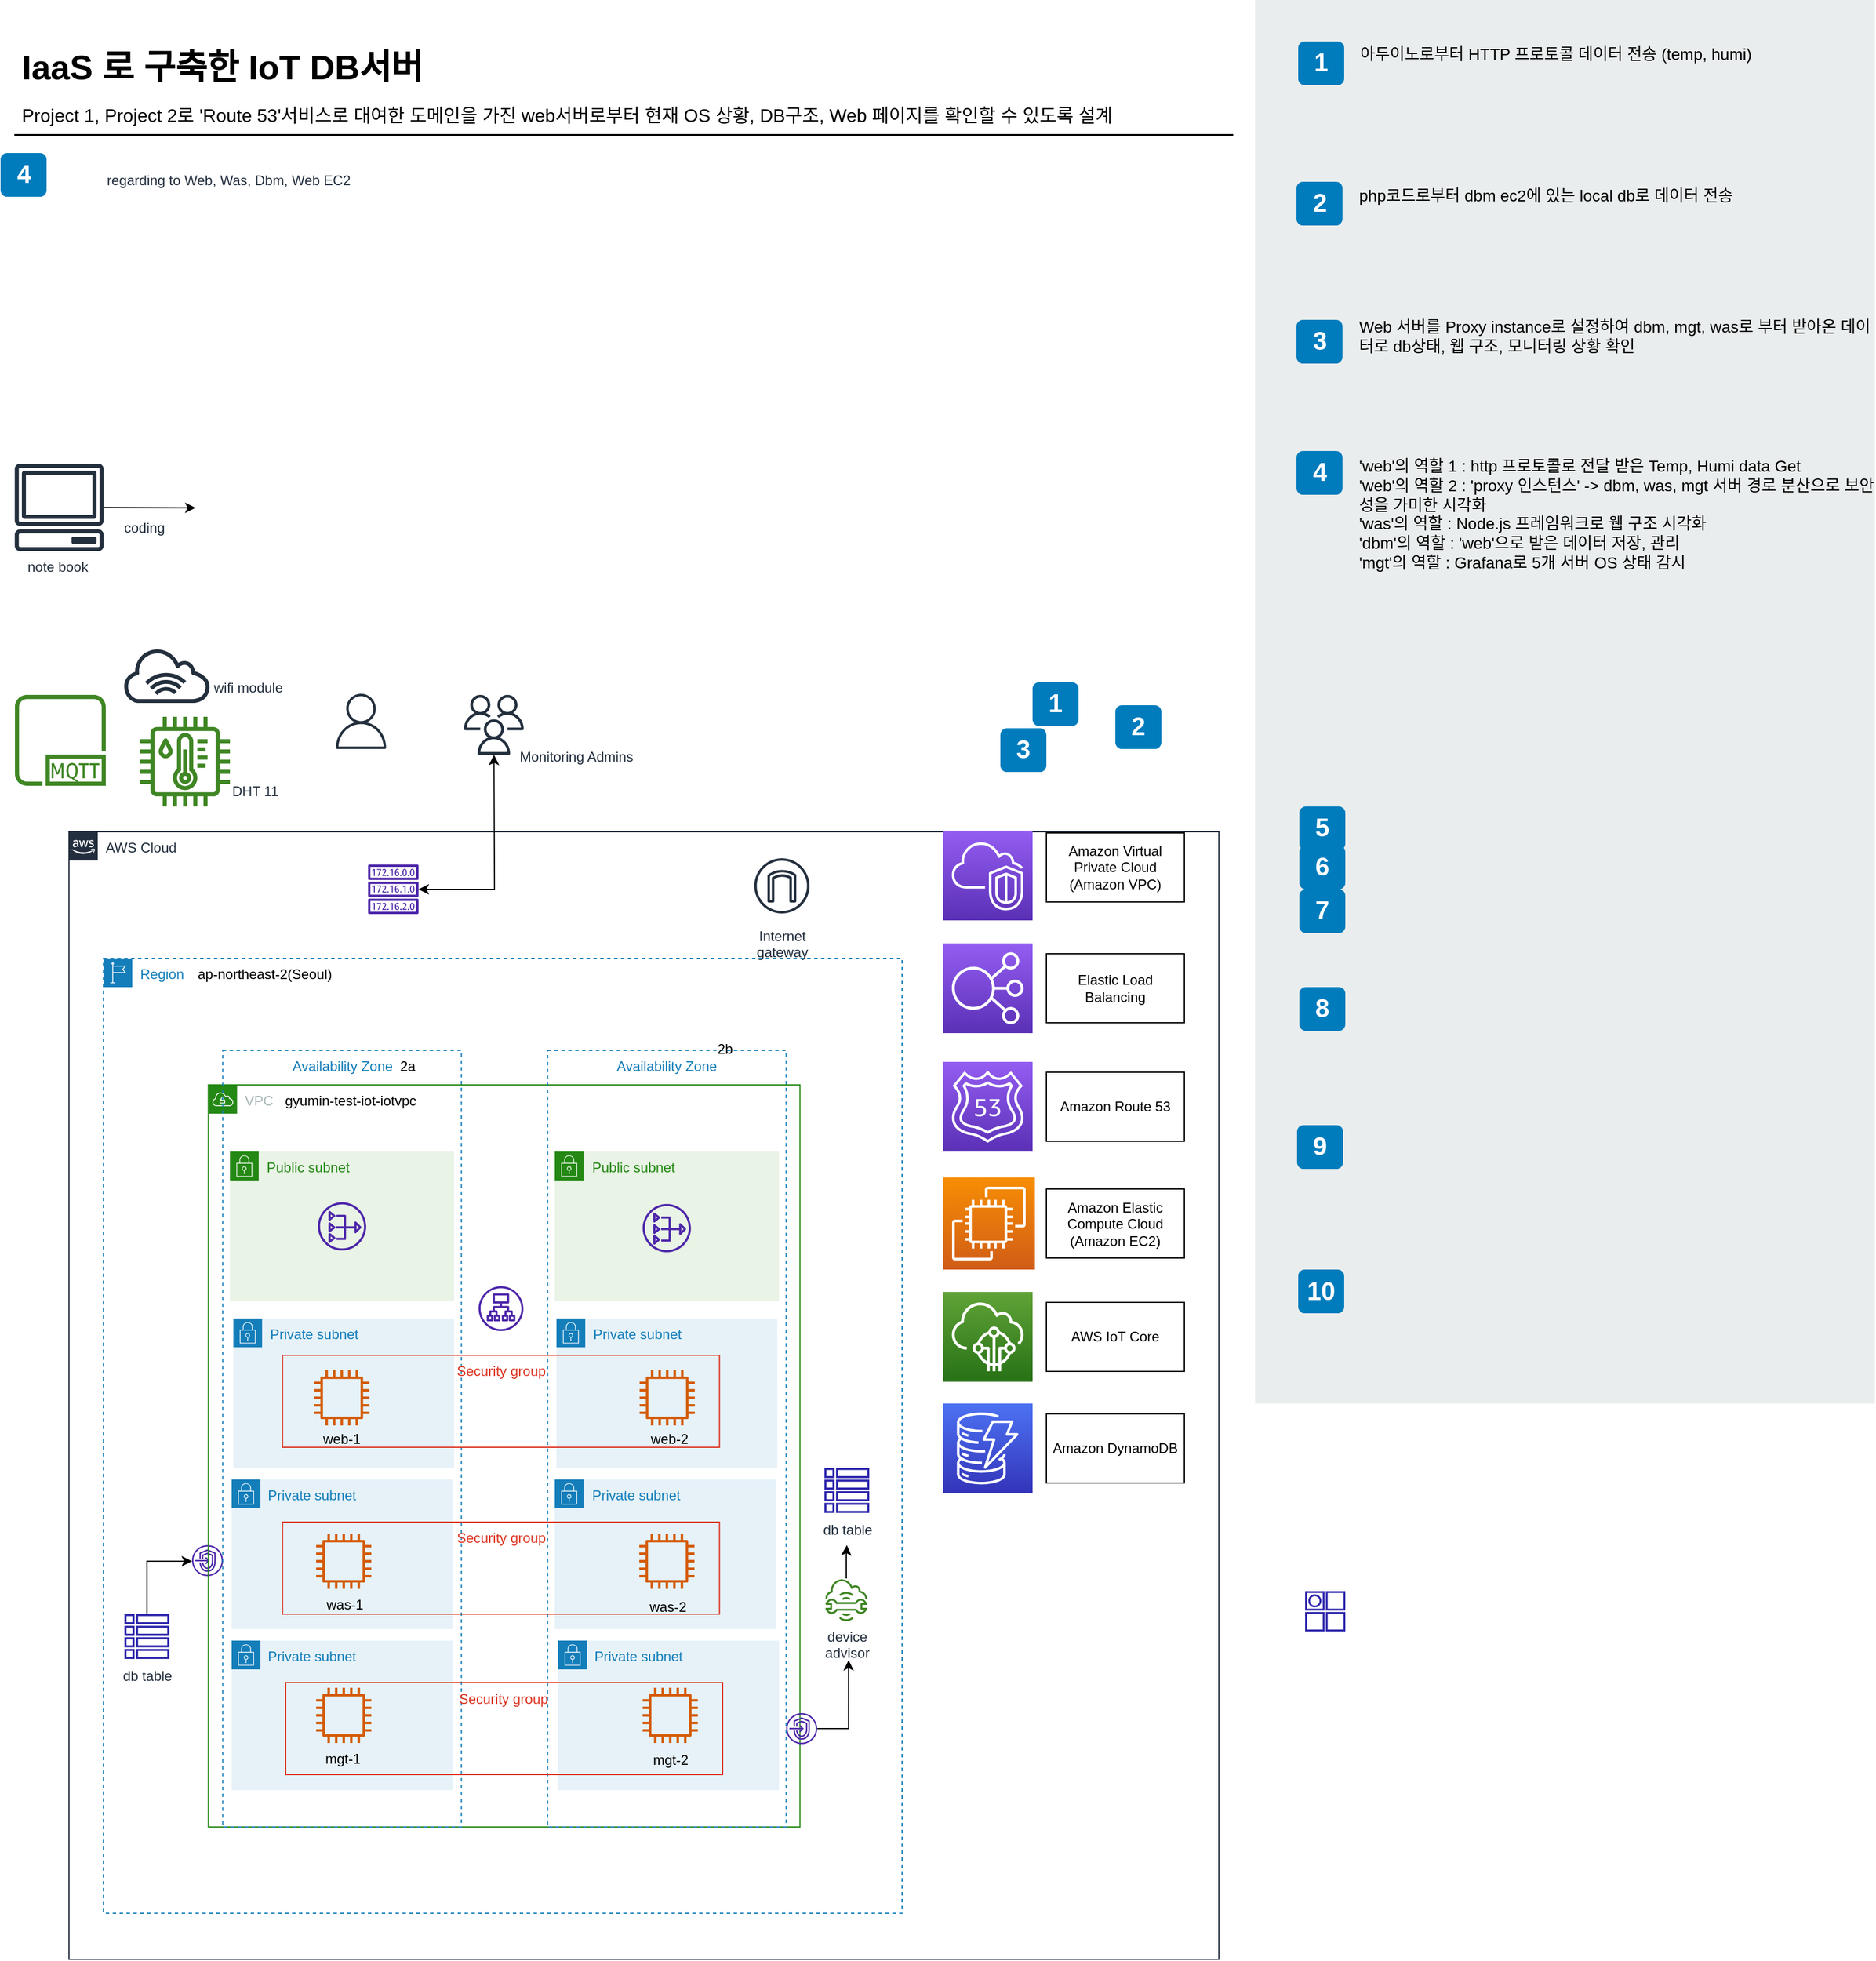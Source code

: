 <mxfile version="21.6.3" type="github">
  <diagram id="Ht1M8jgEwFfnCIfOTk4-" name="Page-1">
    <mxGraphModel dx="1674" dy="731" grid="1" gridSize="10" guides="1" tooltips="1" connect="1" arrows="1" fold="1" page="1" pageScale="1" pageWidth="1169" pageHeight="827" math="0" shadow="0">
      <root>
        <mxCell id="0" />
        <mxCell id="1" parent="0" />
        <mxCell id="-QjtrjUzRDEMRZ5MF8oH-9" value="1" style="rounded=1;whiteSpace=wrap;html=1;fillColor=#007CBD;strokeColor=none;fontColor=#FFFFFF;fontStyle=1;fontSize=22;" parent="1" vertex="1">
          <mxGeometry x="938" y="620" width="40" height="38" as="geometry" />
        </mxCell>
        <mxCell id="-QjtrjUzRDEMRZ5MF8oH-47" value="IaaS 로 구축한 IoT DB서버" style="text;html=1;resizable=0;points=[];autosize=1;align=left;verticalAlign=top;spacingTop=-4;fontSize=30;fontStyle=1" parent="1" vertex="1">
          <mxGeometry x="56.5" y="64.5" width="390" height="40" as="geometry" />
        </mxCell>
        <mxCell id="-QjtrjUzRDEMRZ5MF8oH-48" value="Project 1, Project 2로 &#39;Route 53&#39;서비스로 대여한 도메인을 가진 web서버로부터 현재 OS 상황, DB구조, Web 페이지를 확인할 수 있도록 설계" style="text;html=1;resizable=0;points=[];autosize=1;align=left;verticalAlign=top;spacingTop=-4;fontSize=16;" parent="1" vertex="1">
          <mxGeometry x="56.5" y="114.5" width="1020" height="30" as="geometry" />
        </mxCell>
        <mxCell id="SCVMTBWpLvtzJIhz15lM-1" value="" style="line;strokeWidth=2;html=1;fontSize=14;" parent="1" vertex="1">
          <mxGeometry x="52.5" y="139.5" width="1060" height="10" as="geometry" />
        </mxCell>
        <mxCell id="7OVz4w7n9kzEPWy-4BBC-3" value="" style="rounded=0;whiteSpace=wrap;html=1;fillColor=#EAEDED;fontSize=22;fontColor=#FFFFFF;strokeColor=none;labelBackgroundColor=none;" parent="1" vertex="1">
          <mxGeometry x="1131.5" y="27" width="539" height="1220" as="geometry" />
        </mxCell>
        <mxCell id="7OVz4w7n9kzEPWy-4BBC-4" value="1" style="rounded=1;whiteSpace=wrap;html=1;fillColor=#007CBD;strokeColor=none;fontColor=#FFFFFF;fontStyle=1;fontSize=22;labelBackgroundColor=none;" parent="1" vertex="1">
          <mxGeometry x="1169" y="63" width="40" height="38" as="geometry" />
        </mxCell>
        <mxCell id="7OVz4w7n9kzEPWy-4BBC-5" value="2" style="rounded=1;whiteSpace=wrap;html=1;fillColor=#007CBD;strokeColor=none;fontColor=#FFFFFF;fontStyle=1;fontSize=22;labelBackgroundColor=none;" parent="1" vertex="1">
          <mxGeometry x="1167.5" y="185" width="40" height="38" as="geometry" />
        </mxCell>
        <mxCell id="7OVz4w7n9kzEPWy-4BBC-6" value="3" style="rounded=1;whiteSpace=wrap;html=1;fillColor=#007CBD;strokeColor=none;fontColor=#FFFFFF;fontStyle=1;fontSize=22;labelBackgroundColor=none;" parent="1" vertex="1">
          <mxGeometry x="1167.5" y="305" width="40" height="38" as="geometry" />
        </mxCell>
        <mxCell id="7OVz4w7n9kzEPWy-4BBC-7" value="4" style="rounded=1;whiteSpace=wrap;html=1;fillColor=#007CBD;strokeColor=none;fontColor=#FFFFFF;fontStyle=1;fontSize=22;labelBackgroundColor=none;" parent="1" vertex="1">
          <mxGeometry x="1167.5" y="419" width="40" height="38" as="geometry" />
        </mxCell>
        <mxCell id="7OVz4w7n9kzEPWy-4BBC-8" value="5" style="rounded=1;whiteSpace=wrap;html=1;fillColor=#007CBD;strokeColor=none;fontColor=#FFFFFF;fontStyle=1;fontSize=22;labelBackgroundColor=none;" parent="1" vertex="1">
          <mxGeometry x="1170" y="728" width="40" height="38" as="geometry" />
        </mxCell>
        <mxCell id="7OVz4w7n9kzEPWy-4BBC-9" value="6" style="rounded=1;whiteSpace=wrap;html=1;fillColor=#007CBD;strokeColor=none;fontColor=#FFFFFF;fontStyle=1;fontSize=22;labelBackgroundColor=none;" parent="1" vertex="1">
          <mxGeometry x="1170" y="762" width="40" height="38" as="geometry" />
        </mxCell>
        <mxCell id="7OVz4w7n9kzEPWy-4BBC-10" value="7" style="rounded=1;whiteSpace=wrap;html=1;fillColor=#007CBD;strokeColor=none;fontColor=#FFFFFF;fontStyle=1;fontSize=22;labelBackgroundColor=none;" parent="1" vertex="1">
          <mxGeometry x="1170" y="800" width="40" height="38" as="geometry" />
        </mxCell>
        <mxCell id="7OVz4w7n9kzEPWy-4BBC-11" value="8" style="rounded=1;whiteSpace=wrap;html=1;fillColor=#007CBD;strokeColor=none;fontColor=#FFFFFF;fontStyle=1;fontSize=22;labelBackgroundColor=none;" parent="1" vertex="1">
          <mxGeometry x="1170" y="885" width="40" height="38" as="geometry" />
        </mxCell>
        <mxCell id="7OVz4w7n9kzEPWy-4BBC-12" value="9" style="rounded=1;whiteSpace=wrap;html=1;fillColor=#007CBD;strokeColor=none;fontColor=#FFFFFF;fontStyle=1;fontSize=22;labelBackgroundColor=none;" parent="1" vertex="1">
          <mxGeometry x="1168" y="1005" width="40" height="38" as="geometry" />
        </mxCell>
        <mxCell id="7OVz4w7n9kzEPWy-4BBC-13" value="&lt;span&gt;아두이노로부터 HTTP 프로토콜 데이터 전송 (temp, humi)&lt;/span&gt;" style="text;html=1;align=left;verticalAlign=top;spacingTop=-4;fontSize=14;labelBackgroundColor=none;whiteSpace=wrap;" parent="1" vertex="1">
          <mxGeometry x="1220.5" y="62.5" width="449" height="118" as="geometry" />
        </mxCell>
        <mxCell id="7OVz4w7n9kzEPWy-4BBC-14" value="php코드로부터 dbm ec2에 있는 local db로 데이터 전송" style="text;html=1;align=left;verticalAlign=top;spacingTop=-4;fontSize=14;labelBackgroundColor=none;whiteSpace=wrap;" parent="1" vertex="1">
          <mxGeometry x="1219.5" y="185.5" width="450" height="115" as="geometry" />
        </mxCell>
        <mxCell id="7OVz4w7n9kzEPWy-4BBC-22" value="10" style="rounded=1;whiteSpace=wrap;html=1;fillColor=#007CBD;strokeColor=none;fontColor=#FFFFFF;fontStyle=1;fontSize=22;labelBackgroundColor=none;" parent="1" vertex="1">
          <mxGeometry x="1169" y="1130.5" width="40" height="38" as="geometry" />
        </mxCell>
        <mxCell id="RZCS8msr2GIvvRPchReN-9" value="" style="sketch=0;outlineConnect=0;fontColor=#232F3E;gradientColor=none;fillColor=#232F3D;strokeColor=none;dashed=0;verticalLabelPosition=bottom;verticalAlign=top;align=center;html=1;fontSize=12;fontStyle=0;aspect=fixed;pointerEvents=1;shape=mxgraph.aws4.internet_alt1;" parent="1" vertex="1">
          <mxGeometry x="146.13" y="590" width="78" height="48" as="geometry" />
        </mxCell>
        <mxCell id="RZCS8msr2GIvvRPchReN-13" value="" style="sketch=0;outlineConnect=0;fontColor=#232F3E;gradientColor=none;fillColor=#232F3D;strokeColor=none;dashed=0;verticalLabelPosition=bottom;verticalAlign=top;align=center;html=1;fontSize=12;fontStyle=0;aspect=fixed;pointerEvents=1;shape=mxgraph.aws4.client;" parent="1" vertex="1">
          <mxGeometry x="52.5" y="430" width="78" height="76" as="geometry" />
        </mxCell>
        <mxCell id="RZCS8msr2GIvvRPchReN-23" value="&lt;div style=&quot;text-align: center;&quot;&gt;&lt;span style=&quot;background-color: initial;&quot;&gt;&lt;font color=&quot;#232f3e&quot;&gt;wifi module&lt;/font&gt;&lt;/span&gt;&lt;/div&gt;" style="text;whiteSpace=wrap;html=1;" parent="1" vertex="1">
          <mxGeometry x="224.13" y="611" width="67.75" height="27" as="geometry" />
        </mxCell>
        <mxCell id="RZCS8msr2GIvvRPchReN-25" value="&lt;div style=&quot;text-align: center;&quot;&gt;&lt;span style=&quot;background-color: initial;&quot;&gt;&lt;font color=&quot;#232f3e&quot;&gt;note book&lt;/font&gt;&lt;/span&gt;&lt;/div&gt;" style="text;whiteSpace=wrap;html=1;" parent="1" vertex="1">
          <mxGeometry x="62.02" y="506" width="60.55" height="27" as="geometry" />
        </mxCell>
        <mxCell id="RZCS8msr2GIvvRPchReN-26" value="" style="endArrow=classic;html=1;rounded=0;" parent="1" source="RZCS8msr2GIvvRPchReN-13" edge="1">
          <mxGeometry width="50" height="50" relative="1" as="geometry">
            <mxPoint x="94.5" y="464.5" as="sourcePoint" />
            <mxPoint x="210" y="468.413" as="targetPoint" />
          </mxGeometry>
        </mxCell>
        <mxCell id="RZCS8msr2GIvvRPchReN-27" value="&lt;div style=&quot;text-align: center;&quot;&gt;&lt;font color=&quot;#232f3e&quot;&gt;coding&lt;/font&gt;&lt;/div&gt;" style="text;whiteSpace=wrap;html=1;" parent="1" vertex="1">
          <mxGeometry x="146.13" y="472" width="43.5" height="27" as="geometry" />
        </mxCell>
        <mxCell id="RZCS8msr2GIvvRPchReN-28" value="&lt;div style=&quot;text-align: center;&quot;&gt;&lt;span style=&quot;background-color: initial;&quot;&gt;&lt;font color=&quot;#232f3e&quot;&gt;DHT 11&lt;/font&gt;&lt;/span&gt;&lt;/div&gt;" style="text;whiteSpace=wrap;html=1;" parent="1" vertex="1">
          <mxGeometry x="240" y="701" width="51.25" height="27" as="geometry" />
        </mxCell>
        <mxCell id="RZCS8msr2GIvvRPchReN-135" value="Web 서버를 Proxy instance로 설정하여 dbm, mgt, was로 부터 받아온 데이터로 db상태, 웹 구조, 모니터링 상황 확인" style="text;html=1;align=left;verticalAlign=top;spacingTop=-4;fontSize=14;labelBackgroundColor=none;whiteSpace=wrap;" parent="1" vertex="1">
          <mxGeometry x="1219.5" y="300" width="450" height="115" as="geometry" />
        </mxCell>
        <mxCell id="RZCS8msr2GIvvRPchReN-136" value="4" style="rounded=1;whiteSpace=wrap;html=1;fillColor=#007CBD;strokeColor=none;fontColor=#FFFFFF;fontStyle=1;fontSize=22;labelBackgroundColor=none;" parent="1" vertex="1">
          <mxGeometry x="40.5" y="160" width="40" height="38" as="geometry" />
        </mxCell>
        <mxCell id="RZCS8msr2GIvvRPchReN-138" value="" style="shape=image;html=1;verticalAlign=top;verticalLabelPosition=bottom;labelBackgroundColor=#ffffff;imageAspect=0;aspect=fixed;image=https://cdn0.iconfinder.com/data/icons/software-engineering-and-video-gaming/512/87_notepad_report_card_result_presentation-128.png" parent="1" vertex="1">
          <mxGeometry x="81.5" y="160" width="49" height="49" as="geometry" />
        </mxCell>
        <mxCell id="RZCS8msr2GIvvRPchReN-139" value="&lt;div style=&quot;text-align: center;&quot;&gt;&lt;font color=&quot;#232f3e&quot;&gt;regarding to Web, Was, Dbm, Web EC2&lt;/font&gt;&lt;/div&gt;" style="text;whiteSpace=wrap;html=1;" parent="1" vertex="1">
          <mxGeometry x="130.5" y="169.5" width="219.5" height="30" as="geometry" />
        </mxCell>
        <mxCell id="RZCS8msr2GIvvRPchReN-140" value="&#39;web&#39;의 역할 1 : http 프로토콜로 전달 받은 Temp, Humi data Get&lt;br&gt;&#39;web&#39;의 역할 2 : &#39;proxy 인스턴스&#39; -&amp;gt; dbm, was, mgt 서버 경로 분산으로 보안성을 가미한 시각화&lt;br&gt;&#39;was&#39;의 역할 : Node.js 프레임워크로 웹 구조 시각화&lt;br&gt;&#39;dbm&#39;의 역할 : &#39;web&#39;으로 받은 데이터 저장, 관리&lt;br&gt;&#39;mgt&#39;의 역할 : Grafana로 5개 서버 OS 상태 감시" style="text;html=1;align=left;verticalAlign=top;spacingTop=-4;fontSize=14;labelBackgroundColor=none;whiteSpace=wrap;" parent="1" vertex="1">
          <mxGeometry x="1219.5" y="421" width="450" height="115" as="geometry" />
        </mxCell>
        <mxCell id="RZCS8msr2GIvvRPchReN-143" value="AWS Cloud" style="points=[[0,0],[0.25,0],[0.5,0],[0.75,0],[1,0],[1,0.25],[1,0.5],[1,0.75],[1,1],[0.75,1],[0.5,1],[0.25,1],[0,1],[0,0.75],[0,0.5],[0,0.25]];outlineConnect=0;gradientColor=none;html=1;whiteSpace=wrap;fontSize=12;fontStyle=0;container=1;pointerEvents=0;collapsible=0;recursiveResize=0;shape=mxgraph.aws4.group;grIcon=mxgraph.aws4.group_aws_cloud_alt;strokeColor=#232F3E;fillColor=none;verticalAlign=top;align=left;spacingLeft=30;fontColor=#232F3E;dashed=0;" parent="1" vertex="1">
          <mxGeometry x="100" y="750" width="1000" height="980" as="geometry" />
        </mxCell>
        <mxCell id="RZCS8msr2GIvvRPchReN-144" value="Region" style="points=[[0,0],[0.25,0],[0.5,0],[0.75,0],[1,0],[1,0.25],[1,0.5],[1,0.75],[1,1],[0.75,1],[0.5,1],[0.25,1],[0,1],[0,0.75],[0,0.5],[0,0.25]];outlineConnect=0;gradientColor=none;html=1;whiteSpace=wrap;fontSize=12;fontStyle=0;container=1;pointerEvents=0;collapsible=0;recursiveResize=0;shape=mxgraph.aws4.group;grIcon=mxgraph.aws4.group_region;strokeColor=#147EBA;fillColor=none;verticalAlign=top;align=left;spacingLeft=30;fontColor=#147EBA;dashed=1;" parent="RZCS8msr2GIvvRPchReN-143" vertex="1">
          <mxGeometry x="30" y="110" width="694.5" height="830" as="geometry" />
        </mxCell>
        <mxCell id="RZCS8msr2GIvvRPchReN-195" value="&lt;div style=&quot;text-align: center;&quot;&gt;ap-northeast-2(Seoul)&lt;/div&gt;" style="text;whiteSpace=wrap;html=1;" parent="RZCS8msr2GIvvRPchReN-144" vertex="1">
          <mxGeometry x="80" width="120" height="27" as="geometry" />
        </mxCell>
        <mxCell id="6GPPdsSxO4ECFvlowUeQ-35" style="edgeStyle=orthogonalEdgeStyle;rounded=0;orthogonalLoop=1;jettySize=auto;html=1;" edge="1" parent="RZCS8msr2GIvvRPchReN-144" source="6GPPdsSxO4ECFvlowUeQ-12" target="6GPPdsSxO4ECFvlowUeQ-34">
          <mxGeometry relative="1" as="geometry">
            <Array as="points">
              <mxPoint x="38" y="524" />
            </Array>
          </mxGeometry>
        </mxCell>
        <mxCell id="6GPPdsSxO4ECFvlowUeQ-12" value="" style="sketch=0;outlineConnect=0;fontColor=#232F3E;gradientColor=none;fillColor=#2E27AD;strokeColor=none;dashed=0;verticalLabelPosition=bottom;verticalAlign=top;align=center;html=1;fontSize=12;fontStyle=0;aspect=fixed;pointerEvents=1;shape=mxgraph.aws4.table;" vertex="1" parent="RZCS8msr2GIvvRPchReN-144">
          <mxGeometry x="18.25" y="570" width="39" height="39" as="geometry" />
        </mxCell>
        <mxCell id="6GPPdsSxO4ECFvlowUeQ-21" value="&lt;div style=&quot;text-align: center;&quot;&gt;&lt;font color=&quot;#232f3e&quot;&gt;db table&lt;/font&gt;&lt;/div&gt;" style="text;whiteSpace=wrap;html=1;" vertex="1" parent="RZCS8msr2GIvvRPchReN-144">
          <mxGeometry x="15" y="610" width="45.5" height="27" as="geometry" />
        </mxCell>
        <mxCell id="6GPPdsSxO4ECFvlowUeQ-25" value="" style="sketch=0;outlineConnect=0;fontColor=#232F3E;gradientColor=none;fillColor=#2E27AD;strokeColor=none;dashed=0;verticalLabelPosition=bottom;verticalAlign=top;align=center;html=1;fontSize=12;fontStyle=0;aspect=fixed;pointerEvents=1;shape=mxgraph.aws4.table;" vertex="1" parent="RZCS8msr2GIvvRPchReN-144">
          <mxGeometry x="627" y="443" width="39" height="39" as="geometry" />
        </mxCell>
        <mxCell id="6GPPdsSxO4ECFvlowUeQ-26" value="&lt;div style=&quot;text-align: center;&quot;&gt;&lt;font color=&quot;#232f3e&quot;&gt;db table&lt;/font&gt;&lt;/div&gt;" style="text;whiteSpace=wrap;html=1;" vertex="1" parent="RZCS8msr2GIvvRPchReN-144">
          <mxGeometry x="623.75" y="483" width="45.5" height="27" as="geometry" />
        </mxCell>
        <mxCell id="6GPPdsSxO4ECFvlowUeQ-33" style="edgeStyle=orthogonalEdgeStyle;rounded=0;orthogonalLoop=1;jettySize=auto;html=1;entryX=0.5;entryY=1;entryDx=0;entryDy=0;" edge="1" parent="RZCS8msr2GIvvRPchReN-144" source="6GPPdsSxO4ECFvlowUeQ-28" target="6GPPdsSxO4ECFvlowUeQ-26">
          <mxGeometry relative="1" as="geometry" />
        </mxCell>
        <mxCell id="6GPPdsSxO4ECFvlowUeQ-28" value="" style="sketch=0;outlineConnect=0;fontColor=#232F3E;gradientColor=none;fillColor=#3F8624;strokeColor=none;dashed=0;verticalLabelPosition=bottom;verticalAlign=top;align=center;html=1;fontSize=12;fontStyle=0;aspect=fixed;pointerEvents=1;shape=mxgraph.aws4.iot_core_device_advisor;" vertex="1" parent="RZCS8msr2GIvvRPchReN-144">
          <mxGeometry x="627.72" y="539" width="36.53" height="37" as="geometry" />
        </mxCell>
        <mxCell id="6GPPdsSxO4ECFvlowUeQ-29" value="&lt;div style=&quot;text-align: center;&quot;&gt;&lt;font color=&quot;#232f3e&quot;&gt;device advisor&lt;/font&gt;&lt;/div&gt;" style="text;whiteSpace=wrap;html=1;" vertex="1" parent="RZCS8msr2GIvvRPchReN-144">
          <mxGeometry x="622.99" y="576" width="45.5" height="27" as="geometry" />
        </mxCell>
        <mxCell id="6GPPdsSxO4ECFvlowUeQ-32" style="edgeStyle=orthogonalEdgeStyle;rounded=0;orthogonalLoop=1;jettySize=auto;html=1;entryX=0.55;entryY=1.259;entryDx=0;entryDy=0;entryPerimeter=0;" edge="1" parent="RZCS8msr2GIvvRPchReN-144" source="RZCS8msr2GIvvRPchReN-163" target="6GPPdsSxO4ECFvlowUeQ-29">
          <mxGeometry relative="1" as="geometry" />
        </mxCell>
        <mxCell id="6GPPdsSxO4ECFvlowUeQ-34" value="" style="sketch=0;outlineConnect=0;fontColor=#232F3E;gradientColor=none;fillColor=#4D27AA;strokeColor=none;dashed=0;verticalLabelPosition=bottom;verticalAlign=top;align=center;html=1;fontSize=12;fontStyle=0;aspect=fixed;pointerEvents=1;shape=mxgraph.aws4.endpoints;" vertex="1" parent="RZCS8msr2GIvvRPchReN-144">
          <mxGeometry x="77" y="510" width="27" height="27" as="geometry" />
        </mxCell>
        <mxCell id="RZCS8msr2GIvvRPchReN-150" value="VPC" style="points=[[0,0],[0.25,0],[0.5,0],[0.75,0],[1,0],[1,0.25],[1,0.5],[1,0.75],[1,1],[0.75,1],[0.5,1],[0.25,1],[0,1],[0,0.75],[0,0.5],[0,0.25]];outlineConnect=0;gradientColor=none;html=1;whiteSpace=wrap;fontSize=12;fontStyle=0;container=1;pointerEvents=0;collapsible=0;recursiveResize=0;shape=mxgraph.aws4.group;grIcon=mxgraph.aws4.group_vpc;strokeColor=#248814;fillColor=none;verticalAlign=top;align=left;spacingLeft=30;fontColor=#AAB7B8;dashed=0;" parent="RZCS8msr2GIvvRPchReN-144" vertex="1">
          <mxGeometry x="91.22" y="110" width="514.5" height="645" as="geometry" />
        </mxCell>
        <mxCell id="RZCS8msr2GIvvRPchReN-146" value="Availability Zone" style="fillColor=none;strokeColor=#147EBA;dashed=1;verticalAlign=top;fontStyle=0;fontColor=#147EBA;whiteSpace=wrap;html=1;" parent="RZCS8msr2GIvvRPchReN-150" vertex="1">
          <mxGeometry x="12.51" y="-30" width="207.5" height="675" as="geometry" />
        </mxCell>
        <mxCell id="RZCS8msr2GIvvRPchReN-147" value="Public subnet" style="points=[[0,0],[0.25,0],[0.5,0],[0.75,0],[1,0],[1,0.25],[1,0.5],[1,0.75],[1,1],[0.75,1],[0.5,1],[0.25,1],[0,1],[0,0.75],[0,0.5],[0,0.25]];outlineConnect=0;gradientColor=none;html=1;whiteSpace=wrap;fontSize=12;fontStyle=0;container=1;pointerEvents=0;collapsible=0;recursiveResize=0;shape=mxgraph.aws4.group;grIcon=mxgraph.aws4.group_security_group;grStroke=0;strokeColor=#248814;fillColor=#E9F3E6;verticalAlign=top;align=left;spacingLeft=30;fontColor=#248814;dashed=0;" parent="RZCS8msr2GIvvRPchReN-150" vertex="1">
          <mxGeometry x="18.79" y="58" width="194.93" height="130" as="geometry" />
        </mxCell>
        <mxCell id="RZCS8msr2GIvvRPchReN-151" value="" style="sketch=0;outlineConnect=0;fontColor=#232F3E;gradientColor=none;fillColor=#4D27AA;strokeColor=none;dashed=0;verticalLabelPosition=bottom;verticalAlign=top;align=center;html=1;fontSize=12;fontStyle=0;aspect=fixed;pointerEvents=1;shape=mxgraph.aws4.nat_gateway;" parent="RZCS8msr2GIvvRPchReN-147" vertex="1">
          <mxGeometry x="76.47" y="44" width="42" height="42" as="geometry" />
        </mxCell>
        <mxCell id="RZCS8msr2GIvvRPchReN-152" value="Private subnet" style="points=[[0,0],[0.25,0],[0.5,0],[0.75,0],[1,0],[1,0.25],[1,0.5],[1,0.75],[1,1],[0.75,1],[0.5,1],[0.25,1],[0,1],[0,0.75],[0,0.5],[0,0.25]];outlineConnect=0;gradientColor=none;html=1;whiteSpace=wrap;fontSize=12;fontStyle=0;container=1;pointerEvents=0;collapsible=0;recursiveResize=0;shape=mxgraph.aws4.group;grIcon=mxgraph.aws4.group_security_group;grStroke=0;strokeColor=#147EBA;fillColor=#E6F2F8;verticalAlign=top;align=left;spacingLeft=30;fontColor=#147EBA;dashed=0;" parent="RZCS8msr2GIvvRPchReN-150" vertex="1">
          <mxGeometry x="21.72" y="203" width="192" height="130" as="geometry" />
        </mxCell>
        <mxCell id="RZCS8msr2GIvvRPchReN-175" value="" style="sketch=0;outlineConnect=0;fontColor=#232F3E;gradientColor=none;fillColor=#D45B07;strokeColor=none;dashed=0;verticalLabelPosition=bottom;verticalAlign=top;align=center;html=1;fontSize=12;fontStyle=0;aspect=fixed;pointerEvents=1;shape=mxgraph.aws4.instance2;" parent="RZCS8msr2GIvvRPchReN-152" vertex="1">
          <mxGeometry x="70.28" y="45" width="48" height="48" as="geometry" />
        </mxCell>
        <mxCell id="6GPPdsSxO4ECFvlowUeQ-4" value="&lt;div style=&quot;text-align: center;&quot;&gt;web-1&lt;br&gt;&lt;/div&gt;" style="text;whiteSpace=wrap;html=1;" vertex="1" parent="RZCS8msr2GIvvRPchReN-152">
          <mxGeometry x="76.53" y="91" width="35.5" height="27" as="geometry" />
        </mxCell>
        <mxCell id="RZCS8msr2GIvvRPchReN-153" value="Private subnet" style="points=[[0,0],[0.25,0],[0.5,0],[0.75,0],[1,0],[1,0.25],[1,0.5],[1,0.75],[1,1],[0.75,1],[0.5,1],[0.25,1],[0,1],[0,0.75],[0,0.5],[0,0.25]];outlineConnect=0;gradientColor=none;html=1;whiteSpace=wrap;fontSize=12;fontStyle=0;container=1;pointerEvents=0;collapsible=0;recursiveResize=0;shape=mxgraph.aws4.group;grIcon=mxgraph.aws4.group_security_group;grStroke=0;strokeColor=#147EBA;fillColor=#E6F2F8;verticalAlign=top;align=left;spacingLeft=30;fontColor=#147EBA;dashed=0;" parent="RZCS8msr2GIvvRPchReN-150" vertex="1">
          <mxGeometry x="20.26" y="343" width="192" height="130" as="geometry" />
        </mxCell>
        <mxCell id="RZCS8msr2GIvvRPchReN-176" value="" style="sketch=0;outlineConnect=0;fontColor=#232F3E;gradientColor=none;fillColor=#D45B07;strokeColor=none;dashed=0;verticalLabelPosition=bottom;verticalAlign=top;align=center;html=1;fontSize=12;fontStyle=0;aspect=fixed;pointerEvents=1;shape=mxgraph.aws4.instance2;" parent="RZCS8msr2GIvvRPchReN-153" vertex="1">
          <mxGeometry x="73.46" y="47" width="48" height="48" as="geometry" />
        </mxCell>
        <mxCell id="6GPPdsSxO4ECFvlowUeQ-9" value="&lt;div style=&quot;text-align: center;&quot;&gt;was-1&lt;/div&gt;" style="text;whiteSpace=wrap;html=1;" vertex="1" parent="RZCS8msr2GIvvRPchReN-153">
          <mxGeometry x="80.08" y="95" width="35.92" height="27" as="geometry" />
        </mxCell>
        <mxCell id="RZCS8msr2GIvvRPchReN-154" value="Private subnet" style="points=[[0,0],[0.25,0],[0.5,0],[0.75,0],[1,0],[1,0.25],[1,0.5],[1,0.75],[1,1],[0.75,1],[0.5,1],[0.25,1],[0,1],[0,0.75],[0,0.5],[0,0.25]];outlineConnect=0;gradientColor=none;html=1;whiteSpace=wrap;fontSize=12;fontStyle=0;container=1;pointerEvents=0;collapsible=0;recursiveResize=0;shape=mxgraph.aws4.group;grIcon=mxgraph.aws4.group_security_group;grStroke=0;strokeColor=#147EBA;fillColor=#E6F2F8;verticalAlign=top;align=left;spacingLeft=30;fontColor=#147EBA;dashed=0;" parent="RZCS8msr2GIvvRPchReN-150" vertex="1">
          <mxGeometry x="20.26" y="483" width="192" height="130" as="geometry" />
        </mxCell>
        <mxCell id="RZCS8msr2GIvvRPchReN-177" value="" style="sketch=0;outlineConnect=0;fontColor=#232F3E;gradientColor=none;fillColor=#D45B07;strokeColor=none;dashed=0;verticalLabelPosition=bottom;verticalAlign=top;align=center;html=1;fontSize=12;fontStyle=0;aspect=fixed;pointerEvents=1;shape=mxgraph.aws4.instance2;" parent="RZCS8msr2GIvvRPchReN-154" vertex="1">
          <mxGeometry x="73.46" y="41" width="48" height="48" as="geometry" />
        </mxCell>
        <mxCell id="6GPPdsSxO4ECFvlowUeQ-37" value="&lt;div style=&quot;text-align: center;&quot;&gt;mgt&lt;span style=&quot;background-color: initial;&quot;&gt;-1&lt;/span&gt;&lt;/div&gt;" style="text;whiteSpace=wrap;html=1;" vertex="1" parent="RZCS8msr2GIvvRPchReN-154">
          <mxGeometry x="79.5" y="89" width="35.92" height="27" as="geometry" />
        </mxCell>
        <mxCell id="RZCS8msr2GIvvRPchReN-163" value="" style="sketch=0;outlineConnect=0;fontColor=#232F3E;gradientColor=none;fillColor=#4D27AA;strokeColor=none;dashed=0;verticalLabelPosition=bottom;verticalAlign=top;align=center;html=1;fontSize=12;fontStyle=0;aspect=fixed;pointerEvents=1;shape=mxgraph.aws4.endpoints;" parent="RZCS8msr2GIvvRPchReN-150" vertex="1">
          <mxGeometry x="502.5" y="546" width="27" height="27" as="geometry" />
        </mxCell>
        <mxCell id="RZCS8msr2GIvvRPchReN-167" value="" style="sketch=0;outlineConnect=0;fontColor=#232F3E;gradientColor=none;fillColor=#4D27AA;strokeColor=none;dashed=0;verticalLabelPosition=bottom;verticalAlign=top;align=center;html=1;fontSize=12;fontStyle=0;aspect=fixed;pointerEvents=1;shape=mxgraph.aws4.application_load_balancer;" parent="RZCS8msr2GIvvRPchReN-150" vertex="1">
          <mxGeometry x="235" y="175" width="39" height="39" as="geometry" />
        </mxCell>
        <mxCell id="RZCS8msr2GIvvRPchReN-178" value="Availability Zone" style="fillColor=none;strokeColor=#147EBA;dashed=1;verticalAlign=top;fontStyle=0;fontColor=#147EBA;whiteSpace=wrap;html=1;" parent="RZCS8msr2GIvvRPchReN-150" vertex="1">
          <mxGeometry x="295" y="-30" width="207.5" height="675" as="geometry" />
        </mxCell>
        <mxCell id="RZCS8msr2GIvvRPchReN-187" value="Public subnet" style="points=[[0,0],[0.25,0],[0.5,0],[0.75,0],[1,0],[1,0.25],[1,0.5],[1,0.75],[1,1],[0.75,1],[0.5,1],[0.25,1],[0,1],[0,0.75],[0,0.5],[0,0.25]];outlineConnect=0;gradientColor=none;html=1;whiteSpace=wrap;fontSize=12;fontStyle=0;container=1;pointerEvents=0;collapsible=0;recursiveResize=0;shape=mxgraph.aws4.group;grIcon=mxgraph.aws4.group_security_group;grStroke=0;strokeColor=#248814;fillColor=#E9F3E6;verticalAlign=top;align=left;spacingLeft=30;fontColor=#248814;dashed=0;" parent="RZCS8msr2GIvvRPchReN-150" vertex="1">
          <mxGeometry x="301.28" y="58" width="194.93" height="130" as="geometry" />
        </mxCell>
        <mxCell id="RZCS8msr2GIvvRPchReN-188" value="" style="sketch=0;outlineConnect=0;fontColor=#232F3E;gradientColor=none;fillColor=#4D27AA;strokeColor=none;dashed=0;verticalLabelPosition=bottom;verticalAlign=top;align=center;html=1;fontSize=12;fontStyle=0;aspect=fixed;pointerEvents=1;shape=mxgraph.aws4.nat_gateway;" parent="RZCS8msr2GIvvRPchReN-187" vertex="1">
          <mxGeometry x="76.39" y="45.5" width="42" height="42" as="geometry" />
        </mxCell>
        <mxCell id="RZCS8msr2GIvvRPchReN-189" value="Private subnet" style="points=[[0,0],[0.25,0],[0.5,0],[0.75,0],[1,0],[1,0.25],[1,0.5],[1,0.75],[1,1],[0.75,1],[0.5,1],[0.25,1],[0,1],[0,0.75],[0,0.5],[0,0.25]];outlineConnect=0;gradientColor=none;html=1;whiteSpace=wrap;fontSize=12;fontStyle=0;container=1;pointerEvents=0;collapsible=0;recursiveResize=0;shape=mxgraph.aws4.group;grIcon=mxgraph.aws4.group_security_group;grStroke=0;strokeColor=#147EBA;fillColor=#E6F2F8;verticalAlign=top;align=left;spacingLeft=30;fontColor=#147EBA;dashed=0;" parent="RZCS8msr2GIvvRPchReN-150" vertex="1">
          <mxGeometry x="302.74" y="203" width="192" height="130" as="geometry" />
        </mxCell>
        <mxCell id="RZCS8msr2GIvvRPchReN-190" value="" style="sketch=0;outlineConnect=0;fontColor=#232F3E;gradientColor=none;fillColor=#D45B07;strokeColor=none;dashed=0;verticalLabelPosition=bottom;verticalAlign=top;align=center;html=1;fontSize=12;fontStyle=0;aspect=fixed;pointerEvents=1;shape=mxgraph.aws4.instance2;" parent="RZCS8msr2GIvvRPchReN-189" vertex="1">
          <mxGeometry x="72.28" y="45" width="48" height="48" as="geometry" />
        </mxCell>
        <mxCell id="6GPPdsSxO4ECFvlowUeQ-5" value="&lt;div style=&quot;text-align: center;&quot;&gt;web-2&lt;br&gt;&lt;/div&gt;" style="text;whiteSpace=wrap;html=1;" vertex="1" parent="RZCS8msr2GIvvRPchReN-189">
          <mxGeometry x="79.72" y="91" width="35.5" height="27" as="geometry" />
        </mxCell>
        <mxCell id="RZCS8msr2GIvvRPchReN-191" value="Private subnet" style="points=[[0,0],[0.25,0],[0.5,0],[0.75,0],[1,0],[1,0.25],[1,0.5],[1,0.75],[1,1],[0.75,1],[0.5,1],[0.25,1],[0,1],[0,0.75],[0,0.5],[0,0.25]];outlineConnect=0;gradientColor=none;html=1;whiteSpace=wrap;fontSize=12;fontStyle=0;container=1;pointerEvents=0;collapsible=0;recursiveResize=0;shape=mxgraph.aws4.group;grIcon=mxgraph.aws4.group_security_group;grStroke=0;strokeColor=#147EBA;fillColor=#E6F2F8;verticalAlign=top;align=left;spacingLeft=30;fontColor=#147EBA;dashed=0;" parent="RZCS8msr2GIvvRPchReN-150" vertex="1">
          <mxGeometry x="301.28" y="343" width="192" height="130" as="geometry" />
        </mxCell>
        <mxCell id="RZCS8msr2GIvvRPchReN-192" value="" style="sketch=0;outlineConnect=0;fontColor=#232F3E;gradientColor=none;fillColor=#D45B07;strokeColor=none;dashed=0;verticalLabelPosition=bottom;verticalAlign=top;align=center;html=1;fontSize=12;fontStyle=0;aspect=fixed;pointerEvents=1;shape=mxgraph.aws4.instance2;" parent="RZCS8msr2GIvvRPchReN-191" vertex="1">
          <mxGeometry x="73.46" y="47" width="48" height="48" as="geometry" />
        </mxCell>
        <mxCell id="RZCS8msr2GIvvRPchReN-193" value="Private subnet" style="points=[[0,0],[0.25,0],[0.5,0],[0.75,0],[1,0],[1,0.25],[1,0.5],[1,0.75],[1,1],[0.75,1],[0.5,1],[0.25,1],[0,1],[0,0.75],[0,0.5],[0,0.25]];outlineConnect=0;gradientColor=none;html=1;whiteSpace=wrap;fontSize=12;fontStyle=0;container=1;pointerEvents=0;collapsible=0;recursiveResize=0;shape=mxgraph.aws4.group;grIcon=mxgraph.aws4.group_security_group;grStroke=0;strokeColor=#147EBA;fillColor=#E6F2F8;verticalAlign=top;align=left;spacingLeft=30;fontColor=#147EBA;dashed=0;" parent="RZCS8msr2GIvvRPchReN-150" vertex="1">
          <mxGeometry x="304.21" y="483" width="192" height="130" as="geometry" />
        </mxCell>
        <mxCell id="RZCS8msr2GIvvRPchReN-194" value="" style="sketch=0;outlineConnect=0;fontColor=#232F3E;gradientColor=none;fillColor=#D45B07;strokeColor=none;dashed=0;verticalLabelPosition=bottom;verticalAlign=top;align=center;html=1;fontSize=12;fontStyle=0;aspect=fixed;pointerEvents=1;shape=mxgraph.aws4.instance2;" parent="RZCS8msr2GIvvRPchReN-193" vertex="1">
          <mxGeometry x="73.46" y="41" width="48" height="48" as="geometry" />
        </mxCell>
        <mxCell id="6GPPdsSxO4ECFvlowUeQ-38" value="&lt;div style=&quot;text-align: center;&quot;&gt;mgt&lt;span style=&quot;background-color: initial;&quot;&gt;-2&lt;/span&gt;&lt;/div&gt;" style="text;whiteSpace=wrap;html=1;" vertex="1" parent="RZCS8msr2GIvvRPchReN-193">
          <mxGeometry x="81.04" y="90" width="35.92" height="27" as="geometry" />
        </mxCell>
        <mxCell id="6GPPdsSxO4ECFvlowUeQ-1" value="&lt;div style=&quot;text-align: center;&quot;&gt;2a&lt;/div&gt;" style="text;whiteSpace=wrap;html=1;" vertex="1" parent="RZCS8msr2GIvvRPchReN-150">
          <mxGeometry x="164.5" y="-30" width="20" height="27" as="geometry" />
        </mxCell>
        <mxCell id="6GPPdsSxO4ECFvlowUeQ-3" value="&lt;div style=&quot;text-align: center;&quot;&gt;gyumin-test-iot-iotvpc&lt;br&gt;&lt;/div&gt;" style="text;whiteSpace=wrap;html=1;" vertex="1" parent="RZCS8msr2GIvvRPchReN-150">
          <mxGeometry x="64.5" width="125.5" height="27" as="geometry" />
        </mxCell>
        <mxCell id="6GPPdsSxO4ECFvlowUeQ-7" value="Security group" style="fillColor=none;strokeColor=#DD3522;verticalAlign=top;fontStyle=0;fontColor=#DD3522;whiteSpace=wrap;html=1;" vertex="1" parent="RZCS8msr2GIvvRPchReN-150">
          <mxGeometry x="64.5" y="235" width="380" height="80" as="geometry" />
        </mxCell>
        <mxCell id="6GPPdsSxO4ECFvlowUeQ-36" value="&lt;div style=&quot;text-align: center;&quot;&gt;was-2&lt;/div&gt;" style="text;whiteSpace=wrap;html=1;" vertex="1" parent="RZCS8msr2GIvvRPchReN-150">
          <mxGeometry x="382.25" y="440" width="35.92" height="27" as="geometry" />
        </mxCell>
        <mxCell id="6GPPdsSxO4ECFvlowUeQ-39" value="Security group" style="fillColor=none;strokeColor=#DD3522;verticalAlign=top;fontStyle=0;fontColor=#DD3522;whiteSpace=wrap;html=1;" vertex="1" parent="RZCS8msr2GIvvRPchReN-150">
          <mxGeometry x="64.5" y="380" width="380" height="80" as="geometry" />
        </mxCell>
        <mxCell id="6GPPdsSxO4ECFvlowUeQ-40" value="Security group" style="fillColor=none;strokeColor=#DD3522;verticalAlign=top;fontStyle=0;fontColor=#DD3522;whiteSpace=wrap;html=1;" vertex="1" parent="RZCS8msr2GIvvRPchReN-150">
          <mxGeometry x="67.25" y="519.5" width="380" height="80" as="geometry" />
        </mxCell>
        <mxCell id="RZCS8msr2GIvvRPchReN-165" value="" style="sketch=0;outlineConnect=0;fontColor=#232F3E;gradientColor=none;fillColor=#4D27AA;strokeColor=none;dashed=0;verticalLabelPosition=bottom;verticalAlign=top;align=center;html=1;fontSize=12;fontStyle=0;aspect=fixed;pointerEvents=1;shape=mxgraph.aws4.route_table;" parent="RZCS8msr2GIvvRPchReN-143" vertex="1">
          <mxGeometry x="260" y="28.5" width="44.13" height="43" as="geometry" />
        </mxCell>
        <mxCell id="RZCS8msr2GIvvRPchReN-57" value="Internet&#xa;gateway" style="sketch=0;outlineConnect=0;fontColor=#232F3E;gradientColor=none;strokeColor=#232F3E;fillColor=#ffffff;dashed=0;verticalLabelPosition=bottom;verticalAlign=top;align=center;html=1;fontSize=12;fontStyle=0;aspect=fixed;shape=mxgraph.aws4.resourceIcon;resIcon=mxgraph.aws4.internet_gateway;" parent="RZCS8msr2GIvvRPchReN-143" vertex="1">
          <mxGeometry x="590" y="17" width="60" height="60" as="geometry" />
        </mxCell>
        <mxCell id="RZCS8msr2GIvvRPchReN-160" value="" style="sketch=0;outlineConnect=0;fontColor=#232F3E;gradientColor=none;fillColor=#3F8624;strokeColor=none;dashed=0;verticalLabelPosition=bottom;verticalAlign=top;align=center;html=1;fontSize=12;fontStyle=0;aspect=fixed;pointerEvents=1;shape=mxgraph.aws4.iot_thing_temperature_humidity_sensor;" parent="1" vertex="1">
          <mxGeometry x="162" y="650" width="78" height="78" as="geometry" />
        </mxCell>
        <mxCell id="RZCS8msr2GIvvRPchReN-161" value="" style="sketch=0;outlineConnect=0;fontColor=#232F3E;gradientColor=none;fillColor=#3F8624;strokeColor=none;dashed=0;verticalLabelPosition=bottom;verticalAlign=top;align=center;html=1;fontSize=12;fontStyle=0;aspect=fixed;pointerEvents=1;shape=mxgraph.aws4.mqtt_protocol;" parent="1" vertex="1">
          <mxGeometry x="53" y="631" width="79" height="79" as="geometry" />
        </mxCell>
        <mxCell id="RZCS8msr2GIvvRPchReN-162" value="" style="sketch=0;points=[[0,0,0],[0.25,0,0],[0.5,0,0],[0.75,0,0],[1,0,0],[0,1,0],[0.25,1,0],[0.5,1,0],[0.75,1,0],[1,1,0],[0,0.25,0],[0,0.5,0],[0,0.75,0],[1,0.25,0],[1,0.5,0],[1,0.75,0]];outlineConnect=0;fontColor=#232F3E;gradientColor=#60A337;gradientDirection=north;fillColor=#277116;strokeColor=#ffffff;dashed=0;verticalLabelPosition=bottom;verticalAlign=top;align=center;html=1;fontSize=12;fontStyle=0;aspect=fixed;shape=mxgraph.aws4.resourceIcon;resIcon=mxgraph.aws4.iot_core;" parent="1" vertex="1">
          <mxGeometry x="860" y="1150" width="78" height="78" as="geometry" />
        </mxCell>
        <mxCell id="RZCS8msr2GIvvRPchReN-159" value="" style="sketch=0;points=[[0,0,0],[0.25,0,0],[0.5,0,0],[0.75,0,0],[1,0,0],[0,1,0],[0.25,1,0],[0.5,1,0],[0.75,1,0],[1,1,0],[0,0.25,0],[0,0.5,0],[0,0.75,0],[1,0.25,0],[1,0.5,0],[1,0.75,0]];outlineConnect=0;fontColor=#232F3E;gradientColor=#945DF2;gradientDirection=north;fillColor=#5A30B5;strokeColor=#ffffff;dashed=0;verticalLabelPosition=bottom;verticalAlign=top;align=center;html=1;fontSize=12;fontStyle=0;aspect=fixed;shape=mxgraph.aws4.resourceIcon;resIcon=mxgraph.aws4.route_53;" parent="1" vertex="1">
          <mxGeometry x="860" y="950" width="78" height="78" as="geometry" />
        </mxCell>
        <mxCell id="RZCS8msr2GIvvRPchReN-155" value="" style="sketch=0;points=[[0,0,0],[0.25,0,0],[0.5,0,0],[0.75,0,0],[1,0,0],[0,1,0],[0.25,1,0],[0.5,1,0],[0.75,1,0],[1,1,0],[0,0.25,0],[0,0.5,0],[0,0.75,0],[1,0.25,0],[1,0.5,0],[1,0.75,0]];outlineConnect=0;fontColor=#232F3E;gradientColor=#4D72F3;gradientDirection=north;fillColor=#3334B9;strokeColor=#ffffff;dashed=0;verticalLabelPosition=bottom;verticalAlign=top;align=center;html=1;fontSize=12;fontStyle=0;aspect=fixed;shape=mxgraph.aws4.resourceIcon;resIcon=mxgraph.aws4.dynamodb;" parent="1" vertex="1">
          <mxGeometry x="860" y="1247" width="78" height="78" as="geometry" />
        </mxCell>
        <mxCell id="RZCS8msr2GIvvRPchReN-166" value="" style="sketch=0;points=[[0,0,0],[0.25,0,0],[0.5,0,0],[0.75,0,0],[1,0,0],[0,1,0],[0.25,1,0],[0.5,1,0],[0.75,1,0],[1,1,0],[0,0.25,0],[0,0.5,0],[0,0.75,0],[1,0.25,0],[1,0.5,0],[1,0.75,0]];outlineConnect=0;fontColor=#232F3E;gradientColor=#945DF2;gradientDirection=north;fillColor=#5A30B5;strokeColor=#ffffff;dashed=0;verticalLabelPosition=bottom;verticalAlign=top;align=center;html=1;fontSize=12;fontStyle=0;aspect=fixed;shape=mxgraph.aws4.resourceIcon;resIcon=mxgraph.aws4.elastic_load_balancing;" parent="1" vertex="1">
          <mxGeometry x="860" y="847" width="78" height="78" as="geometry" />
        </mxCell>
        <mxCell id="RZCS8msr2GIvvRPchReN-168" value="" style="sketch=0;points=[[0,0,0],[0.25,0,0],[0.5,0,0],[0.75,0,0],[1,0,0],[0,1,0],[0.25,1,0],[0.5,1,0],[0.75,1,0],[1,1,0],[0,0.25,0],[0,0.5,0],[0,0.75,0],[1,0.25,0],[1,0.5,0],[1,0.75,0]];outlineConnect=0;fontColor=#232F3E;gradientColor=#945DF2;gradientDirection=north;fillColor=#5A30B5;strokeColor=#ffffff;dashed=0;verticalLabelPosition=bottom;verticalAlign=top;align=center;html=1;fontSize=12;fontStyle=0;aspect=fixed;shape=mxgraph.aws4.resourceIcon;resIcon=mxgraph.aws4.vpc;" parent="1" vertex="1">
          <mxGeometry x="860" y="749" width="78" height="78" as="geometry" />
        </mxCell>
        <mxCell id="RZCS8msr2GIvvRPchReN-169" value="Amazon Virtual Private Cloud (Amazon VPC)" style="rounded=0;whiteSpace=wrap;html=1;" parent="1" vertex="1">
          <mxGeometry x="950" y="751" width="120" height="60" as="geometry" />
        </mxCell>
        <mxCell id="RZCS8msr2GIvvRPchReN-170" value="Elastic Load Balancing" style="rounded=0;whiteSpace=wrap;html=1;" parent="1" vertex="1">
          <mxGeometry x="950" y="856" width="120" height="60" as="geometry" />
        </mxCell>
        <mxCell id="RZCS8msr2GIvvRPchReN-171" value="AWS IoT Core" style="rounded=0;whiteSpace=wrap;html=1;" parent="1" vertex="1">
          <mxGeometry x="950" y="1159" width="120" height="60" as="geometry" />
        </mxCell>
        <mxCell id="RZCS8msr2GIvvRPchReN-172" value="Amazon Route 53" style="rounded=0;whiteSpace=wrap;html=1;" parent="1" vertex="1">
          <mxGeometry x="950" y="959" width="120" height="60" as="geometry" />
        </mxCell>
        <mxCell id="RZCS8msr2GIvvRPchReN-173" value="Amazon DynamoDB" style="rounded=0;whiteSpace=wrap;html=1;" parent="1" vertex="1">
          <mxGeometry x="950" y="1256" width="120" height="60" as="geometry" />
        </mxCell>
        <mxCell id="RZCS8msr2GIvvRPchReN-156" value="" style="sketch=0;points=[[0,0,0],[0.25,0,0],[0.5,0,0],[0.75,0,0],[1,0,0],[0,1,0],[0.25,1,0],[0.5,1,0],[0.75,1,0],[1,1,0],[0,0.25,0],[0,0.5,0],[0,0.75,0],[1,0.25,0],[1,0.5,0],[1,0.75,0]];outlineConnect=0;fontColor=#232F3E;gradientColor=#F78E04;gradientDirection=north;fillColor=#D05C17;strokeColor=#ffffff;dashed=0;verticalLabelPosition=bottom;verticalAlign=top;align=center;html=1;fontSize=12;fontStyle=0;aspect=fixed;shape=mxgraph.aws4.resourceIcon;resIcon=mxgraph.aws4.ec2;" parent="1" vertex="1">
          <mxGeometry x="860" y="1050.5" width="80" height="80" as="geometry" />
        </mxCell>
        <mxCell id="RZCS8msr2GIvvRPchReN-174" value="Amazon Elastic Compute Cloud (Amazon EC2)" style="rounded=0;whiteSpace=wrap;html=1;" parent="1" vertex="1">
          <mxGeometry x="950" y="1060.5" width="120" height="60" as="geometry" />
        </mxCell>
        <mxCell id="6GPPdsSxO4ECFvlowUeQ-2" value="&lt;div style=&quot;text-align: center;&quot;&gt;2b&lt;/div&gt;" style="text;whiteSpace=wrap;html=1;" vertex="1" parent="1">
          <mxGeometry x="662" y="925" width="20" height="27" as="geometry" />
        </mxCell>
        <mxCell id="6GPPdsSxO4ECFvlowUeQ-13" value="" style="sketch=0;outlineConnect=0;fontColor=#232F3E;gradientColor=none;fillColor=#232F3D;strokeColor=none;dashed=0;verticalLabelPosition=bottom;verticalAlign=top;align=center;html=1;fontSize=12;fontStyle=0;aspect=fixed;pointerEvents=1;shape=mxgraph.aws4.users;" vertex="1" parent="1">
          <mxGeometry x="443.5" y="631" width="52" height="52" as="geometry" />
        </mxCell>
        <mxCell id="-QjtrjUzRDEMRZ5MF8oH-27" value="2" style="rounded=1;whiteSpace=wrap;html=1;fillColor=#007CBD;strokeColor=none;fontColor=#FFFFFF;fontStyle=1;fontSize=22;" parent="1" vertex="1">
          <mxGeometry x="1010" y="640" width="40" height="38" as="geometry" />
        </mxCell>
        <mxCell id="-QjtrjUzRDEMRZ5MF8oH-28" value="3" style="rounded=1;whiteSpace=wrap;html=1;fillColor=#007CBD;strokeColor=none;fontColor=#FFFFFF;fontStyle=1;fontSize=22;" parent="1" vertex="1">
          <mxGeometry x="910" y="660" width="40" height="38" as="geometry" />
        </mxCell>
        <mxCell id="6GPPdsSxO4ECFvlowUeQ-16" value="" style="endArrow=classic;startArrow=classic;html=1;rounded=0;" edge="1" parent="1" source="RZCS8msr2GIvvRPchReN-165" target="6GPPdsSxO4ECFvlowUeQ-13">
          <mxGeometry width="50" height="50" relative="1" as="geometry">
            <mxPoint x="820" y="800" as="sourcePoint" />
            <mxPoint x="870" y="750" as="targetPoint" />
            <Array as="points">
              <mxPoint x="470" y="800" />
            </Array>
          </mxGeometry>
        </mxCell>
        <mxCell id="6GPPdsSxO4ECFvlowUeQ-17" value="&lt;div style=&quot;text-align: center;&quot;&gt;&lt;span style=&quot;background-color: initial;&quot;&gt;&lt;font color=&quot;#232f3e&quot;&gt;Monitoring Admins&lt;/font&gt;&lt;/span&gt;&lt;/div&gt;" style="text;whiteSpace=wrap;html=1;" vertex="1" parent="1">
          <mxGeometry x="490" y="671" width="110" height="27" as="geometry" />
        </mxCell>
        <mxCell id="6GPPdsSxO4ECFvlowUeQ-19" value="" style="sketch=0;outlineConnect=0;fontColor=#232F3E;gradientColor=none;fillColor=#232F3D;strokeColor=none;dashed=0;verticalLabelPosition=bottom;verticalAlign=top;align=center;html=1;fontSize=12;fontStyle=0;aspect=fixed;pointerEvents=1;shape=mxgraph.aws4.user;" vertex="1" parent="1">
          <mxGeometry x="330" y="630" width="48" height="48" as="geometry" />
        </mxCell>
        <mxCell id="6GPPdsSxO4ECFvlowUeQ-10" value="" style="sketch=0;outlineConnect=0;fontColor=#232F3E;gradientColor=none;fillColor=#2E27AD;strokeColor=none;dashed=0;verticalLabelPosition=bottom;verticalAlign=top;align=center;html=1;fontSize=12;fontStyle=0;aspect=fixed;pointerEvents=1;shape=mxgraph.aws4.attribute;" vertex="1" parent="1">
          <mxGeometry x="1175" y="1410" width="35" height="35" as="geometry" />
        </mxCell>
      </root>
    </mxGraphModel>
  </diagram>
</mxfile>
